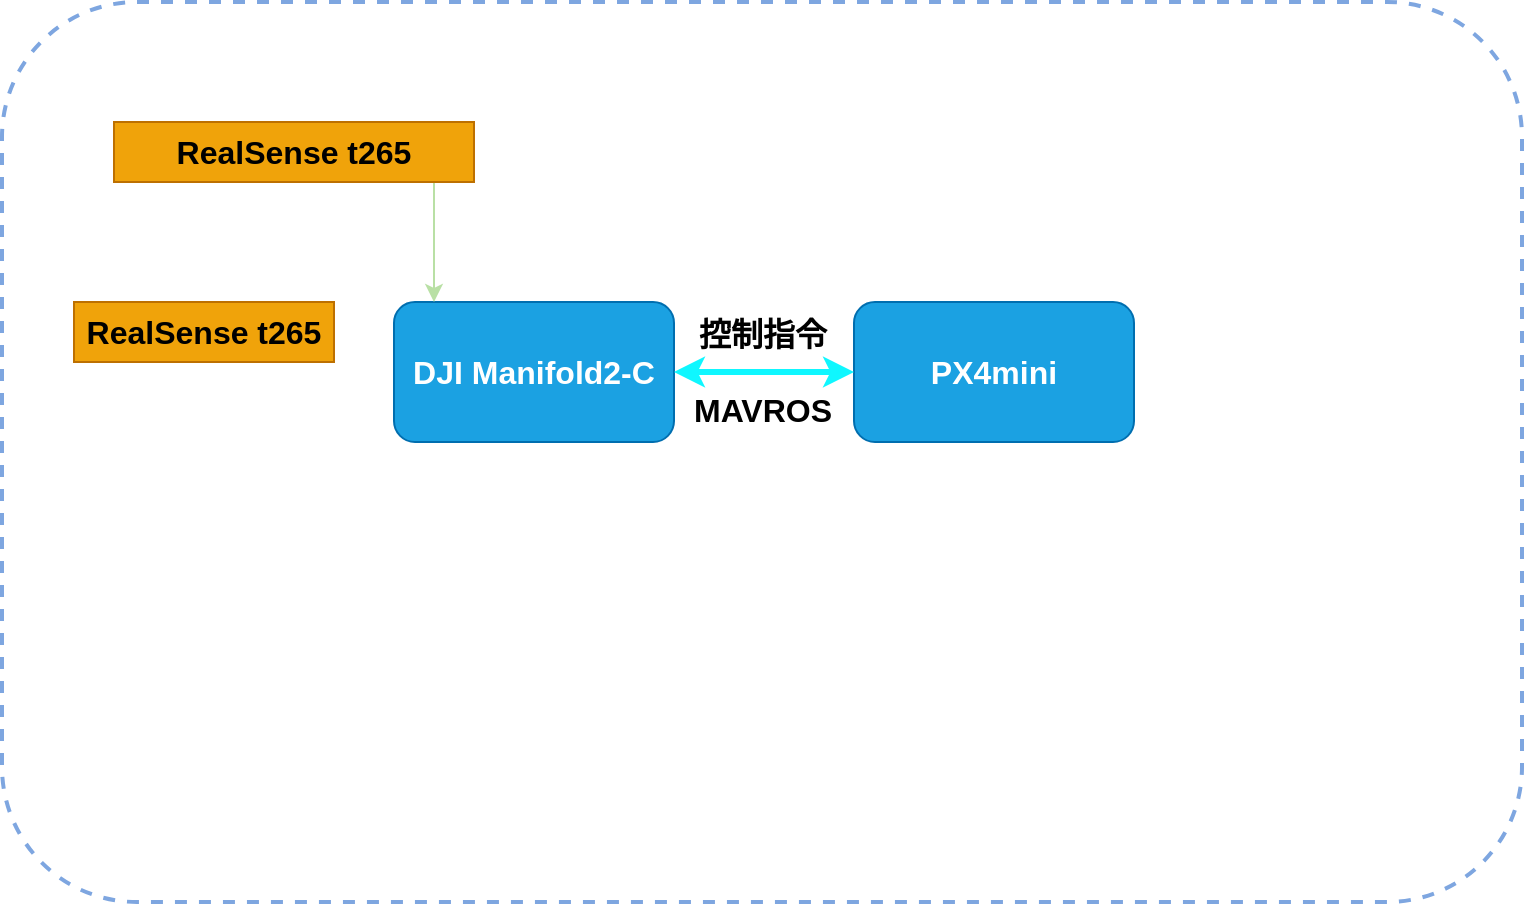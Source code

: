<mxfile version="17.1.2" type="github">
  <diagram id="yomELMWYeyq5N0NG1Ylf" name="Page-1">
    <mxGraphModel dx="1038" dy="585" grid="1" gridSize="10" guides="1" tooltips="1" connect="1" arrows="1" fold="1" page="1" pageScale="1" pageWidth="827" pageHeight="1169" math="0" shadow="0">
      <root>
        <mxCell id="0" />
        <mxCell id="1" parent="0" />
        <mxCell id="0zzU7V9C4Hx5fTkg0NLd-8" value="" style="rounded=1;whiteSpace=wrap;html=1;fontSize=16;fontColor=#FFFFFF;fillColor=none;gradientColor=#ffffff;dashed=1;strokeWidth=2;strokeColor=#7EA6E0;" vertex="1" parent="1">
          <mxGeometry x="34" y="40" width="760" height="450" as="geometry" />
        </mxCell>
        <mxCell id="0zzU7V9C4Hx5fTkg0NLd-1" value="DJI Manifold2-C" style="rounded=1;whiteSpace=wrap;html=1;fillColor=#1ba1e2;strokeColor=#006EAF;horizontal=1;fontSize=16;fontColor=#ffffff;fontStyle=1" vertex="1" parent="1">
          <mxGeometry x="230" y="190" width="140" height="70" as="geometry" />
        </mxCell>
        <mxCell id="0zzU7V9C4Hx5fTkg0NLd-3" style="edgeStyle=orthogonalEdgeStyle;rounded=0;orthogonalLoop=1;jettySize=auto;html=1;fontSize=16;fontColor=#FFFFFF;strokeColor=#B9E0A5;" edge="1" parent="1" source="0zzU7V9C4Hx5fTkg0NLd-2">
          <mxGeometry relative="1" as="geometry">
            <mxPoint x="250" y="190" as="targetPoint" />
            <Array as="points">
              <mxPoint x="250" y="190" />
            </Array>
          </mxGeometry>
        </mxCell>
        <mxCell id="0zzU7V9C4Hx5fTkg0NLd-2" value="&lt;font color=&quot;#000000&quot;&gt;RealSense t265&lt;/font&gt;" style="rounded=0;whiteSpace=wrap;html=1;fontSize=16;fontColor=#FFFFFF;fillColor=#f0a30a;strokeColor=#BD7000;fontStyle=1" vertex="1" parent="1">
          <mxGeometry x="90" y="100" width="180" height="30" as="geometry" />
        </mxCell>
        <mxCell id="0zzU7V9C4Hx5fTkg0NLd-9" value="&lt;font color=&quot;#000000&quot;&gt;RealSense t265&lt;/font&gt;" style="rounded=0;whiteSpace=wrap;html=1;fontSize=16;fontColor=#FFFFFF;fillColor=#f0a30a;strokeColor=#BD7000;fontStyle=1" vertex="1" parent="1">
          <mxGeometry x="70" y="190" width="130" height="30" as="geometry" />
        </mxCell>
        <mxCell id="0zzU7V9C4Hx5fTkg0NLd-10" value="PX4mini" style="rounded=1;whiteSpace=wrap;html=1;fillColor=#1ba1e2;strokeColor=#006EAF;horizontal=1;fontSize=16;fontColor=#ffffff;fontStyle=1" vertex="1" parent="1">
          <mxGeometry x="460" y="190" width="140" height="70" as="geometry" />
        </mxCell>
        <mxCell id="0zzU7V9C4Hx5fTkg0NLd-12" value="" style="endArrow=classic;startArrow=classic;html=1;rounded=0;fontSize=16;fontColor=#000000;strokeColor=#0FF7FF;entryX=0;entryY=0.5;entryDx=0;entryDy=0;exitX=1;exitY=0.5;exitDx=0;exitDy=0;spacing=4;strokeWidth=3;" edge="1" parent="1" source="0zzU7V9C4Hx5fTkg0NLd-1" target="0zzU7V9C4Hx5fTkg0NLd-10">
          <mxGeometry width="50" height="50" relative="1" as="geometry">
            <mxPoint x="390" y="330" as="sourcePoint" />
            <mxPoint x="440" y="280" as="targetPoint" />
            <Array as="points" />
          </mxGeometry>
        </mxCell>
        <mxCell id="0zzU7V9C4Hx5fTkg0NLd-13" value="控制指令&lt;br&gt;&lt;br&gt;MAVROS" style="text;html=1;resizable=0;autosize=1;align=center;verticalAlign=middle;points=[];fillColor=none;strokeColor=none;rounded=0;dashed=1;fontSize=16;fontColor=#000000;fontStyle=1" vertex="1" parent="1">
          <mxGeometry x="374" y="195" width="80" height="60" as="geometry" />
        </mxCell>
      </root>
    </mxGraphModel>
  </diagram>
</mxfile>
